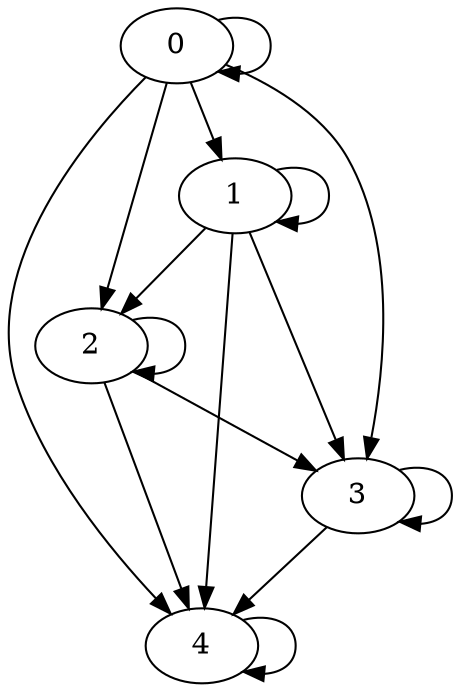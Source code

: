 digraph G {
    n0 [label="0"]
    n1 [label="1"]
    n2 [label="2"]
    n3 [label="3"]
    n4 [label="4"]


    n0 -> n1
    n1 -> n2
    n2 -> n3
    n3 -> n4


    # reflexive
    n0 -> n0
    n1 -> n1
    n2 -> n2
    n3 -> n3
    n4 -> n4

    # transitive
    n0 -> n2
    n0 -> n3
    n0 -> n4
    n1 -> n3
    n1 -> n4
    n2 -> n4
}